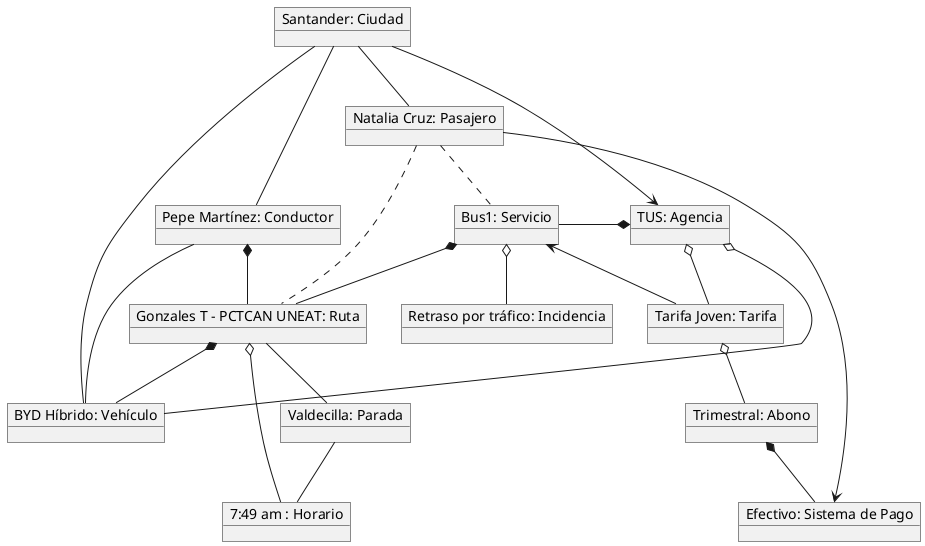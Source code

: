 @startuml
object "Santander: Ciudad" as ciudadSantander
object "TUS: Agencia" as agenciaPrincipal
object "Pepe Martínez: Conductor" as conductor
object "Natalia Cruz: Pasajero" as pasajero
object "Gonzales T - PCTCAN UNEAT: Ruta" as ruta1

object "Bus1: Servicio" as Servicio
object "BYD Híbrido: Vehículo" as bus101

object "Valdecilla: Parada" as valdecilla
object "7:49 am : Horario" as horarioLunesViernes

object "Tarifa Joven: Tarifa" as tarifa
object "Trimestral: Abono" as abono

object "Efectivo: Sistema de Pago" as SistemadePago
object "Retraso por tráfico: Incidencia" as incidencia

ciudadSantander --> agenciaPrincipal
ciudadSantander -- bus101
ciudadSantander -- pasajero
ciudadSantander -- conductor

agenciaPrincipal *-l- Servicio
agenciaPrincipal o-- tarifa
agenciaPrincipal o-- bus101

tarifa --> Servicio
tarifa o-- abono
abono *-- SistemadePago

Servicio *-- ruta1
Servicio o-- incidencia

ruta1 *-- bus101
ruta1 -- valdecilla
ruta1 o-- horarioLunesViernes

valdecilla -- horarioLunesViernes

conductor *-- ruta1
conductor -- bus101

pasajero --> SistemadePago
pasajero .. ruta1
pasajero .. Servicio
@enduml
